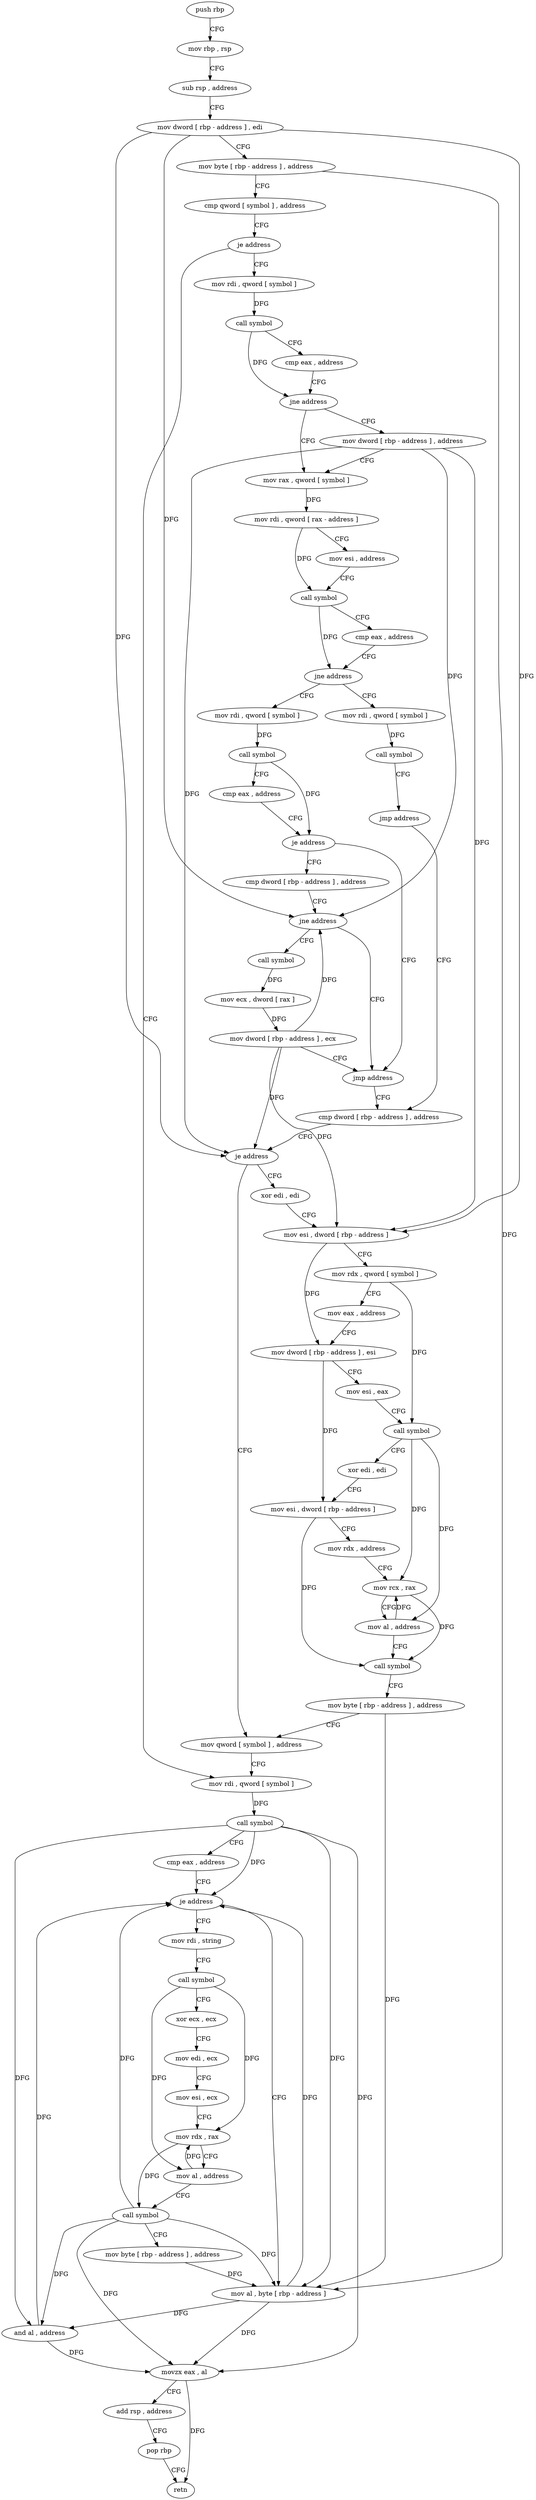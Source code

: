 digraph "func" {
"4217600" [label = "push rbp" ]
"4217601" [label = "mov rbp , rsp" ]
"4217604" [label = "sub rsp , address" ]
"4217608" [label = "mov dword [ rbp - address ] , edi" ]
"4217611" [label = "mov byte [ rbp - address ] , address" ]
"4217615" [label = "cmp qword [ symbol ] , address" ]
"4217624" [label = "je address" ]
"4217834" [label = "mov rdi , qword [ symbol ]" ]
"4217630" [label = "mov rdi , qword [ symbol ]" ]
"4217842" [label = "call symbol" ]
"4217847" [label = "cmp eax , address" ]
"4217850" [label = "je address" ]
"4217891" [label = "mov al , byte [ rbp - address ]" ]
"4217856" [label = "mov rdi , string" ]
"4217638" [label = "call symbol" ]
"4217643" [label = "cmp eax , address" ]
"4217646" [label = "jne address" ]
"4217659" [label = "mov rax , qword [ symbol ]" ]
"4217652" [label = "mov dword [ rbp - address ] , address" ]
"4217894" [label = "and al , address" ]
"4217896" [label = "movzx eax , al" ]
"4217899" [label = "add rsp , address" ]
"4217903" [label = "pop rbp" ]
"4217904" [label = "retn" ]
"4217866" [label = "call symbol" ]
"4217871" [label = "xor ecx , ecx" ]
"4217873" [label = "mov edi , ecx" ]
"4217875" [label = "mov esi , ecx" ]
"4217877" [label = "mov rdx , rax" ]
"4217880" [label = "mov al , address" ]
"4217882" [label = "call symbol" ]
"4217887" [label = "mov byte [ rbp - address ] , address" ]
"4217667" [label = "mov rdi , qword [ rax - address ]" ]
"4217671" [label = "mov esi , address" ]
"4217676" [label = "call symbol" ]
"4217681" [label = "cmp eax , address" ]
"4217684" [label = "jne address" ]
"4217708" [label = "mov rdi , qword [ symbol ]" ]
"4217690" [label = "mov rdi , qword [ symbol ]" ]
"4217716" [label = "call symbol" ]
"4217721" [label = "cmp eax , address" ]
"4217724" [label = "je address" ]
"4217750" [label = "jmp address" ]
"4217730" [label = "cmp dword [ rbp - address ] , address" ]
"4217698" [label = "call symbol" ]
"4217703" [label = "jmp address" ]
"4217755" [label = "cmp dword [ rbp - address ] , address" ]
"4217734" [label = "jne address" ]
"4217740" [label = "call symbol" ]
"4217759" [label = "je address" ]
"4217822" [label = "mov qword [ symbol ] , address" ]
"4217765" [label = "xor edi , edi" ]
"4217745" [label = "mov ecx , dword [ rax ]" ]
"4217747" [label = "mov dword [ rbp - address ] , ecx" ]
"4217767" [label = "mov esi , dword [ rbp - address ]" ]
"4217770" [label = "mov rdx , qword [ symbol ]" ]
"4217778" [label = "mov eax , address" ]
"4217783" [label = "mov dword [ rbp - address ] , esi" ]
"4217786" [label = "mov esi , eax" ]
"4217788" [label = "call symbol" ]
"4217793" [label = "xor edi , edi" ]
"4217795" [label = "mov esi , dword [ rbp - address ]" ]
"4217798" [label = "mov rdx , address" ]
"4217808" [label = "mov rcx , rax" ]
"4217811" [label = "mov al , address" ]
"4217813" [label = "call symbol" ]
"4217818" [label = "mov byte [ rbp - address ] , address" ]
"4217600" -> "4217601" [ label = "CFG" ]
"4217601" -> "4217604" [ label = "CFG" ]
"4217604" -> "4217608" [ label = "CFG" ]
"4217608" -> "4217611" [ label = "CFG" ]
"4217608" -> "4217734" [ label = "DFG" ]
"4217608" -> "4217759" [ label = "DFG" ]
"4217608" -> "4217767" [ label = "DFG" ]
"4217611" -> "4217615" [ label = "CFG" ]
"4217611" -> "4217891" [ label = "DFG" ]
"4217615" -> "4217624" [ label = "CFG" ]
"4217624" -> "4217834" [ label = "CFG" ]
"4217624" -> "4217630" [ label = "CFG" ]
"4217834" -> "4217842" [ label = "DFG" ]
"4217630" -> "4217638" [ label = "DFG" ]
"4217842" -> "4217847" [ label = "CFG" ]
"4217842" -> "4217850" [ label = "DFG" ]
"4217842" -> "4217891" [ label = "DFG" ]
"4217842" -> "4217894" [ label = "DFG" ]
"4217842" -> "4217896" [ label = "DFG" ]
"4217847" -> "4217850" [ label = "CFG" ]
"4217850" -> "4217891" [ label = "CFG" ]
"4217850" -> "4217856" [ label = "CFG" ]
"4217891" -> "4217894" [ label = "DFG" ]
"4217891" -> "4217850" [ label = "DFG" ]
"4217891" -> "4217896" [ label = "DFG" ]
"4217856" -> "4217866" [ label = "CFG" ]
"4217638" -> "4217643" [ label = "CFG" ]
"4217638" -> "4217646" [ label = "DFG" ]
"4217643" -> "4217646" [ label = "CFG" ]
"4217646" -> "4217659" [ label = "CFG" ]
"4217646" -> "4217652" [ label = "CFG" ]
"4217659" -> "4217667" [ label = "DFG" ]
"4217652" -> "4217659" [ label = "CFG" ]
"4217652" -> "4217734" [ label = "DFG" ]
"4217652" -> "4217759" [ label = "DFG" ]
"4217652" -> "4217767" [ label = "DFG" ]
"4217894" -> "4217896" [ label = "DFG" ]
"4217894" -> "4217850" [ label = "DFG" ]
"4217896" -> "4217899" [ label = "CFG" ]
"4217896" -> "4217904" [ label = "DFG" ]
"4217899" -> "4217903" [ label = "CFG" ]
"4217903" -> "4217904" [ label = "CFG" ]
"4217866" -> "4217871" [ label = "CFG" ]
"4217866" -> "4217877" [ label = "DFG" ]
"4217866" -> "4217880" [ label = "DFG" ]
"4217871" -> "4217873" [ label = "CFG" ]
"4217873" -> "4217875" [ label = "CFG" ]
"4217875" -> "4217877" [ label = "CFG" ]
"4217877" -> "4217880" [ label = "CFG" ]
"4217877" -> "4217882" [ label = "DFG" ]
"4217880" -> "4217882" [ label = "CFG" ]
"4217880" -> "4217877" [ label = "DFG" ]
"4217882" -> "4217887" [ label = "CFG" ]
"4217882" -> "4217850" [ label = "DFG" ]
"4217882" -> "4217894" [ label = "DFG" ]
"4217882" -> "4217896" [ label = "DFG" ]
"4217882" -> "4217891" [ label = "DFG" ]
"4217887" -> "4217891" [ label = "DFG" ]
"4217667" -> "4217671" [ label = "CFG" ]
"4217667" -> "4217676" [ label = "DFG" ]
"4217671" -> "4217676" [ label = "CFG" ]
"4217676" -> "4217681" [ label = "CFG" ]
"4217676" -> "4217684" [ label = "DFG" ]
"4217681" -> "4217684" [ label = "CFG" ]
"4217684" -> "4217708" [ label = "CFG" ]
"4217684" -> "4217690" [ label = "CFG" ]
"4217708" -> "4217716" [ label = "DFG" ]
"4217690" -> "4217698" [ label = "DFG" ]
"4217716" -> "4217721" [ label = "CFG" ]
"4217716" -> "4217724" [ label = "DFG" ]
"4217721" -> "4217724" [ label = "CFG" ]
"4217724" -> "4217750" [ label = "CFG" ]
"4217724" -> "4217730" [ label = "CFG" ]
"4217750" -> "4217755" [ label = "CFG" ]
"4217730" -> "4217734" [ label = "CFG" ]
"4217698" -> "4217703" [ label = "CFG" ]
"4217703" -> "4217755" [ label = "CFG" ]
"4217755" -> "4217759" [ label = "CFG" ]
"4217734" -> "4217750" [ label = "CFG" ]
"4217734" -> "4217740" [ label = "CFG" ]
"4217740" -> "4217745" [ label = "DFG" ]
"4217759" -> "4217822" [ label = "CFG" ]
"4217759" -> "4217765" [ label = "CFG" ]
"4217822" -> "4217834" [ label = "CFG" ]
"4217765" -> "4217767" [ label = "CFG" ]
"4217745" -> "4217747" [ label = "DFG" ]
"4217747" -> "4217750" [ label = "CFG" ]
"4217747" -> "4217734" [ label = "DFG" ]
"4217747" -> "4217759" [ label = "DFG" ]
"4217747" -> "4217767" [ label = "DFG" ]
"4217767" -> "4217770" [ label = "CFG" ]
"4217767" -> "4217783" [ label = "DFG" ]
"4217770" -> "4217778" [ label = "CFG" ]
"4217770" -> "4217788" [ label = "DFG" ]
"4217778" -> "4217783" [ label = "CFG" ]
"4217783" -> "4217786" [ label = "CFG" ]
"4217783" -> "4217795" [ label = "DFG" ]
"4217786" -> "4217788" [ label = "CFG" ]
"4217788" -> "4217793" [ label = "CFG" ]
"4217788" -> "4217808" [ label = "DFG" ]
"4217788" -> "4217811" [ label = "DFG" ]
"4217793" -> "4217795" [ label = "CFG" ]
"4217795" -> "4217798" [ label = "CFG" ]
"4217795" -> "4217813" [ label = "DFG" ]
"4217798" -> "4217808" [ label = "CFG" ]
"4217808" -> "4217811" [ label = "CFG" ]
"4217808" -> "4217813" [ label = "DFG" ]
"4217811" -> "4217813" [ label = "CFG" ]
"4217811" -> "4217808" [ label = "DFG" ]
"4217813" -> "4217818" [ label = "CFG" ]
"4217818" -> "4217822" [ label = "CFG" ]
"4217818" -> "4217891" [ label = "DFG" ]
}
